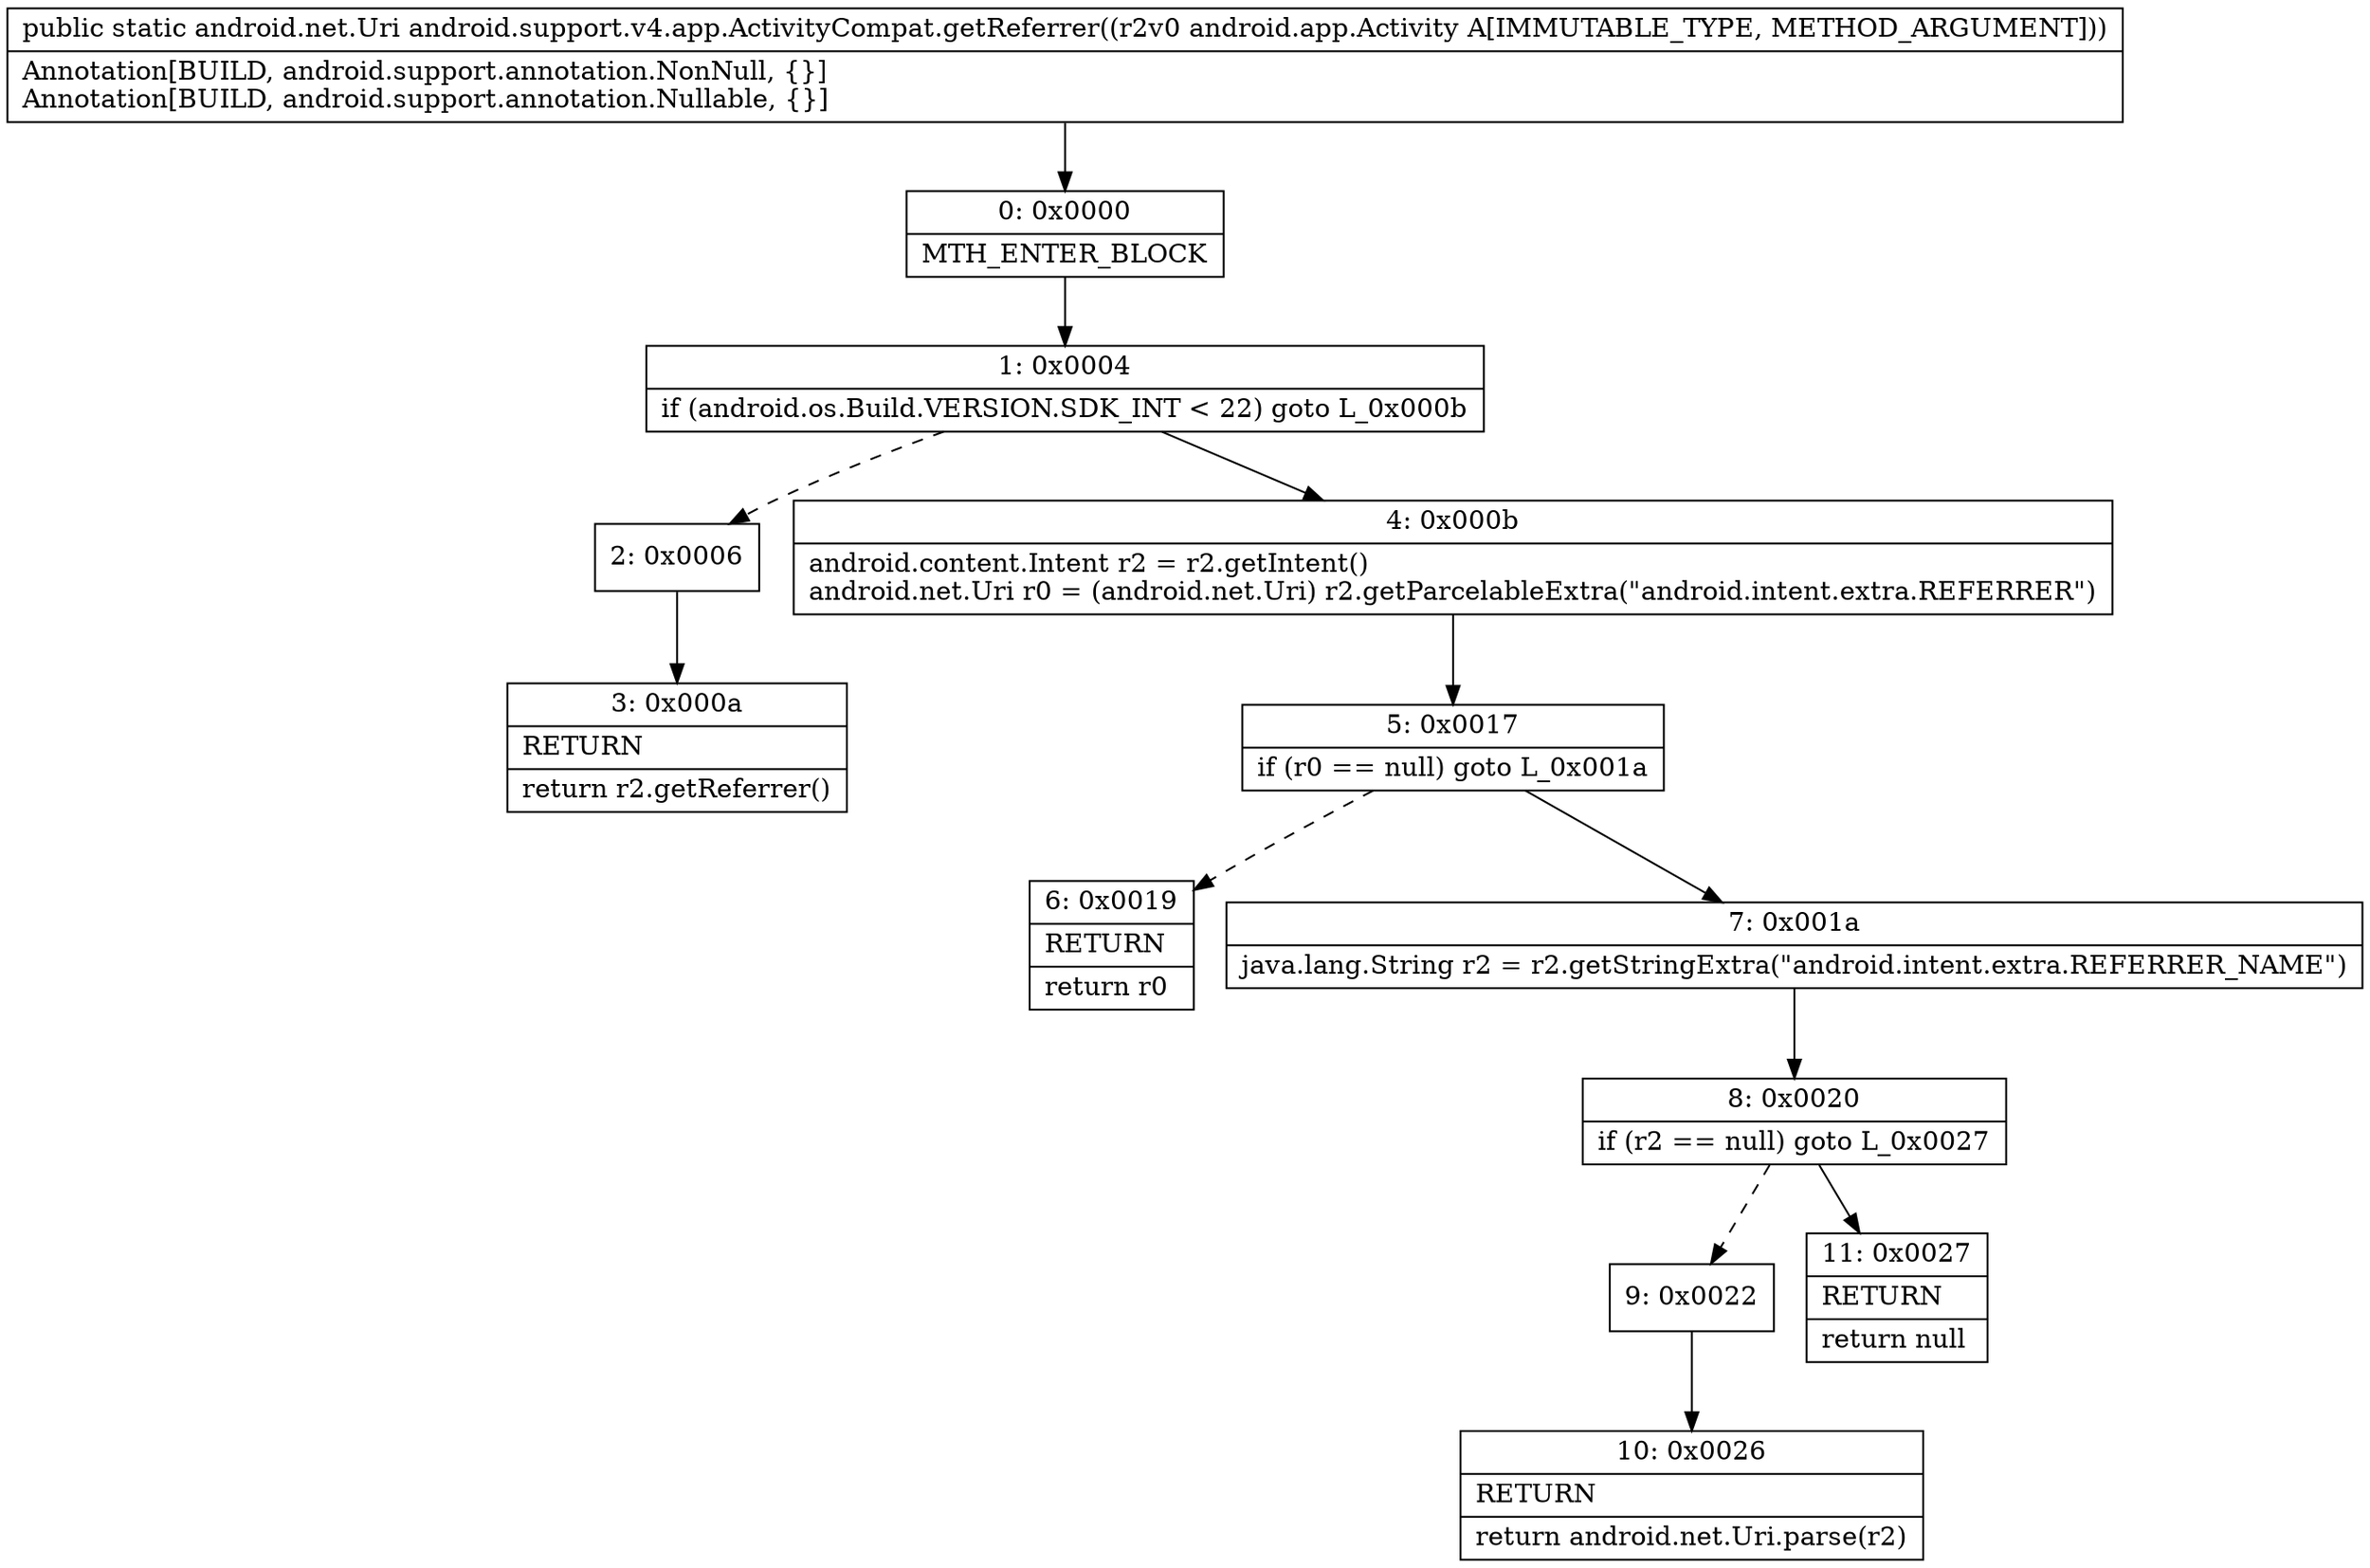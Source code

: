 digraph "CFG forandroid.support.v4.app.ActivityCompat.getReferrer(Landroid\/app\/Activity;)Landroid\/net\/Uri;" {
Node_0 [shape=record,label="{0\:\ 0x0000|MTH_ENTER_BLOCK\l}"];
Node_1 [shape=record,label="{1\:\ 0x0004|if (android.os.Build.VERSION.SDK_INT \< 22) goto L_0x000b\l}"];
Node_2 [shape=record,label="{2\:\ 0x0006}"];
Node_3 [shape=record,label="{3\:\ 0x000a|RETURN\l|return r2.getReferrer()\l}"];
Node_4 [shape=record,label="{4\:\ 0x000b|android.content.Intent r2 = r2.getIntent()\landroid.net.Uri r0 = (android.net.Uri) r2.getParcelableExtra(\"android.intent.extra.REFERRER\")\l}"];
Node_5 [shape=record,label="{5\:\ 0x0017|if (r0 == null) goto L_0x001a\l}"];
Node_6 [shape=record,label="{6\:\ 0x0019|RETURN\l|return r0\l}"];
Node_7 [shape=record,label="{7\:\ 0x001a|java.lang.String r2 = r2.getStringExtra(\"android.intent.extra.REFERRER_NAME\")\l}"];
Node_8 [shape=record,label="{8\:\ 0x0020|if (r2 == null) goto L_0x0027\l}"];
Node_9 [shape=record,label="{9\:\ 0x0022}"];
Node_10 [shape=record,label="{10\:\ 0x0026|RETURN\l|return android.net.Uri.parse(r2)\l}"];
Node_11 [shape=record,label="{11\:\ 0x0027|RETURN\l|return null\l}"];
MethodNode[shape=record,label="{public static android.net.Uri android.support.v4.app.ActivityCompat.getReferrer((r2v0 android.app.Activity A[IMMUTABLE_TYPE, METHOD_ARGUMENT]))  | Annotation[BUILD, android.support.annotation.NonNull, \{\}]\lAnnotation[BUILD, android.support.annotation.Nullable, \{\}]\l}"];
MethodNode -> Node_0;
Node_0 -> Node_1;
Node_1 -> Node_2[style=dashed];
Node_1 -> Node_4;
Node_2 -> Node_3;
Node_4 -> Node_5;
Node_5 -> Node_6[style=dashed];
Node_5 -> Node_7;
Node_7 -> Node_8;
Node_8 -> Node_9[style=dashed];
Node_8 -> Node_11;
Node_9 -> Node_10;
}

